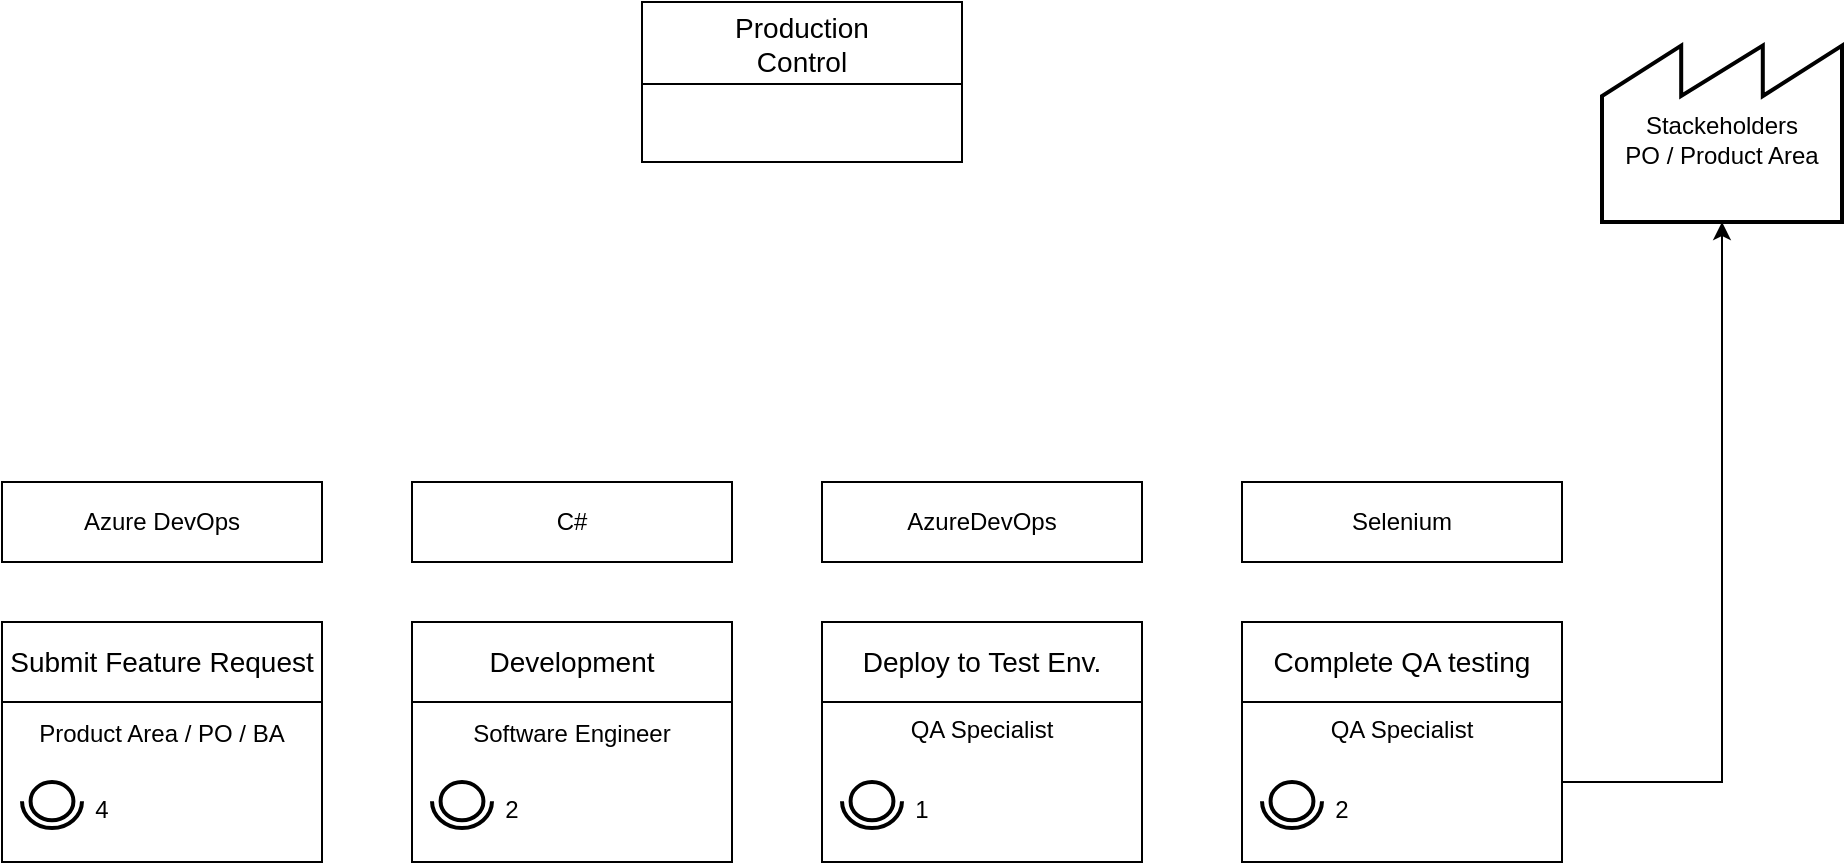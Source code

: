 <mxfile version="12.9.11" type="github">
  <diagram id="f4iNGfGUkEjJzXReWPvX" name="VSMCurrent">
    <mxGraphModel dx="1354" dy="756" grid="1" gridSize="10" guides="1" tooltips="1" connect="1" arrows="1" fold="1" page="1" pageScale="1" pageWidth="1169" pageHeight="827" math="0" shadow="0">
      <root>
        <mxCell id="0" />
        <mxCell id="1" parent="0" />
        <mxCell id="L1_6_QMRr2lnn1sgYfEx-1" value="Stackeholders&lt;br&gt;PO / Product Area" style="strokeWidth=2;html=1;shape=mxgraph.lean_mapping.outside_sources;whiteSpace=wrap;align=center;verticalAlign=middle;spacingTop=8;" vertex="1" parent="1">
          <mxGeometry x="1010" y="40" width="120" height="90" as="geometry" />
        </mxCell>
        <mxCell id="L1_6_QMRr2lnn1sgYfEx-14" value="Production&#xa;Control" style="swimlane;fontStyle=0;childLayout=stackLayout;horizontal=1;startSize=41;horizontalStack=0;resizeParent=1;resizeParentMax=0;resizeLast=0;collapsible=1;marginBottom=0;align=center;fontSize=14;" vertex="1" parent="1">
          <mxGeometry x="530" y="20" width="160" height="80" as="geometry">
            <mxRectangle x="350" y="100" width="100" height="41" as="alternateBounds" />
          </mxGeometry>
        </mxCell>
        <mxCell id="L1_6_QMRr2lnn1sgYfEx-60" value="" style="group" vertex="1" connectable="0" parent="1">
          <mxGeometry x="210" y="330" width="160" height="120" as="geometry" />
        </mxCell>
        <mxCell id="L1_6_QMRr2lnn1sgYfEx-56" value="&lt;span style=&quot;font-size: 14px&quot;&gt;Submit Feature Request&lt;/span&gt;" style="rounded=0;whiteSpace=wrap;html=1;fillColor=none;align=center;" vertex="1" parent="L1_6_QMRr2lnn1sgYfEx-60">
          <mxGeometry width="160" height="40" as="geometry" />
        </mxCell>
        <mxCell id="L1_6_QMRr2lnn1sgYfEx-57" value="Product Area / PO / BA&lt;span style=&quot;font-size: 14px&quot;&gt;&lt;br&gt;&lt;/span&gt;" style="rounded=0;whiteSpace=wrap;html=1;fillColor=none;align=center;verticalAlign=top;" vertex="1" parent="L1_6_QMRr2lnn1sgYfEx-60">
          <mxGeometry y="40" width="160" height="80" as="geometry" />
        </mxCell>
        <mxCell id="L1_6_QMRr2lnn1sgYfEx-58" value="" style="verticalLabelPosition=bottom;html=1;verticalAlign=top;strokeWidth=2;shape=mxgraph.lean_mapping.operator;fillColor=none;align=center;" vertex="1" parent="L1_6_QMRr2lnn1sgYfEx-60">
          <mxGeometry x="10" y="80" width="30" height="23" as="geometry" />
        </mxCell>
        <mxCell id="L1_6_QMRr2lnn1sgYfEx-59" value="4" style="text;html=1;strokeColor=none;fillColor=none;align=center;verticalAlign=middle;whiteSpace=wrap;rounded=0;" vertex="1" parent="L1_6_QMRr2lnn1sgYfEx-60">
          <mxGeometry x="30" y="84" width="40" height="20" as="geometry" />
        </mxCell>
        <mxCell id="L1_6_QMRr2lnn1sgYfEx-61" value="" style="group" vertex="1" connectable="0" parent="1">
          <mxGeometry x="415" y="330" width="160" height="120" as="geometry" />
        </mxCell>
        <mxCell id="L1_6_QMRr2lnn1sgYfEx-62" value="&lt;span style=&quot;font-size: 14px&quot;&gt;Development&lt;/span&gt;" style="rounded=0;whiteSpace=wrap;html=1;fillColor=none;align=center;" vertex="1" parent="L1_6_QMRr2lnn1sgYfEx-61">
          <mxGeometry width="160" height="40" as="geometry" />
        </mxCell>
        <mxCell id="L1_6_QMRr2lnn1sgYfEx-63" value="&lt;span&gt;Software Engineer&lt;/span&gt;&lt;span style=&quot;font-size: 14px&quot;&gt;&lt;br&gt;&lt;/span&gt;" style="rounded=0;whiteSpace=wrap;html=1;fillColor=none;align=center;verticalAlign=top;" vertex="1" parent="L1_6_QMRr2lnn1sgYfEx-61">
          <mxGeometry y="40" width="160" height="80" as="geometry" />
        </mxCell>
        <mxCell id="L1_6_QMRr2lnn1sgYfEx-64" value="" style="verticalLabelPosition=bottom;html=1;verticalAlign=top;strokeWidth=2;shape=mxgraph.lean_mapping.operator;fillColor=none;align=center;" vertex="1" parent="L1_6_QMRr2lnn1sgYfEx-61">
          <mxGeometry x="10" y="80" width="30" height="23" as="geometry" />
        </mxCell>
        <mxCell id="L1_6_QMRr2lnn1sgYfEx-65" value="2" style="text;html=1;strokeColor=none;fillColor=none;align=center;verticalAlign=middle;whiteSpace=wrap;rounded=0;" vertex="1" parent="L1_6_QMRr2lnn1sgYfEx-61">
          <mxGeometry x="30" y="84" width="40" height="20" as="geometry" />
        </mxCell>
        <mxCell id="L1_6_QMRr2lnn1sgYfEx-71" value="" style="group" vertex="1" connectable="0" parent="1">
          <mxGeometry x="830" y="330" width="160" height="120" as="geometry" />
        </mxCell>
        <mxCell id="L1_6_QMRr2lnn1sgYfEx-72" value="&lt;span style=&quot;font-size: 14px&quot;&gt;Complete QA testing&lt;/span&gt;" style="rounded=0;whiteSpace=wrap;html=1;fillColor=none;align=center;" vertex="1" parent="L1_6_QMRr2lnn1sgYfEx-71">
          <mxGeometry width="160" height="40" as="geometry" />
        </mxCell>
        <mxCell id="L1_6_QMRr2lnn1sgYfEx-73" value="QA Specialist" style="rounded=0;whiteSpace=wrap;html=1;fillColor=none;align=center;verticalAlign=top;" vertex="1" parent="L1_6_QMRr2lnn1sgYfEx-71">
          <mxGeometry y="40" width="160" height="80" as="geometry" />
        </mxCell>
        <mxCell id="L1_6_QMRr2lnn1sgYfEx-74" value="" style="verticalLabelPosition=bottom;html=1;verticalAlign=top;strokeWidth=2;shape=mxgraph.lean_mapping.operator;fillColor=none;align=center;" vertex="1" parent="L1_6_QMRr2lnn1sgYfEx-71">
          <mxGeometry x="10" y="80" width="30" height="23" as="geometry" />
        </mxCell>
        <mxCell id="L1_6_QMRr2lnn1sgYfEx-75" value="2" style="text;html=1;strokeColor=none;fillColor=none;align=center;verticalAlign=middle;whiteSpace=wrap;rounded=0;" vertex="1" parent="L1_6_QMRr2lnn1sgYfEx-71">
          <mxGeometry x="30" y="84" width="40" height="20" as="geometry" />
        </mxCell>
        <mxCell id="L1_6_QMRr2lnn1sgYfEx-76" value="" style="group" vertex="1" connectable="0" parent="1">
          <mxGeometry x="620" y="330" width="160" height="120" as="geometry" />
        </mxCell>
        <mxCell id="L1_6_QMRr2lnn1sgYfEx-77" value="&lt;span style=&quot;font-size: 14px&quot;&gt;Deploy to Test Env.&lt;/span&gt;" style="rounded=0;whiteSpace=wrap;html=1;fillColor=none;align=center;" vertex="1" parent="L1_6_QMRr2lnn1sgYfEx-76">
          <mxGeometry width="160" height="40" as="geometry" />
        </mxCell>
        <mxCell id="L1_6_QMRr2lnn1sgYfEx-78" value="QA Specialist" style="rounded=0;whiteSpace=wrap;html=1;fillColor=none;align=center;verticalAlign=top;" vertex="1" parent="L1_6_QMRr2lnn1sgYfEx-76">
          <mxGeometry y="40" width="160" height="80" as="geometry" />
        </mxCell>
        <mxCell id="L1_6_QMRr2lnn1sgYfEx-79" value="" style="verticalLabelPosition=bottom;html=1;verticalAlign=top;strokeWidth=2;shape=mxgraph.lean_mapping.operator;fillColor=none;align=center;" vertex="1" parent="L1_6_QMRr2lnn1sgYfEx-76">
          <mxGeometry x="10" y="80" width="30" height="23" as="geometry" />
        </mxCell>
        <mxCell id="L1_6_QMRr2lnn1sgYfEx-80" value="1" style="text;html=1;strokeColor=none;fillColor=none;align=center;verticalAlign=middle;whiteSpace=wrap;rounded=0;" vertex="1" parent="L1_6_QMRr2lnn1sgYfEx-76">
          <mxGeometry x="30" y="84" width="40" height="20" as="geometry" />
        </mxCell>
        <mxCell id="L1_6_QMRr2lnn1sgYfEx-81" value="Azure DevOps" style="rounded=0;whiteSpace=wrap;html=1;fillColor=none;align=center;" vertex="1" parent="1">
          <mxGeometry x="210" y="260" width="160" height="40" as="geometry" />
        </mxCell>
        <mxCell id="L1_6_QMRr2lnn1sgYfEx-82" value="C#" style="rounded=0;whiteSpace=wrap;html=1;fillColor=none;align=center;" vertex="1" parent="1">
          <mxGeometry x="415" y="260" width="160" height="40" as="geometry" />
        </mxCell>
        <mxCell id="L1_6_QMRr2lnn1sgYfEx-83" value="AzureDevOps" style="rounded=0;whiteSpace=wrap;html=1;fillColor=none;align=center;" vertex="1" parent="1">
          <mxGeometry x="620" y="260" width="160" height="40" as="geometry" />
        </mxCell>
        <mxCell id="L1_6_QMRr2lnn1sgYfEx-85" value="Selenium" style="rounded=0;whiteSpace=wrap;html=1;fillColor=none;align=center;" vertex="1" parent="1">
          <mxGeometry x="830" y="260" width="160" height="40" as="geometry" />
        </mxCell>
        <mxCell id="L1_6_QMRr2lnn1sgYfEx-87" value="" style="edgeStyle=orthogonalEdgeStyle;rounded=0;orthogonalLoop=1;jettySize=auto;html=1;entryX=0.5;entryY=1;entryDx=0;entryDy=0;" edge="1" parent="1" source="L1_6_QMRr2lnn1sgYfEx-73" target="L1_6_QMRr2lnn1sgYfEx-1">
          <mxGeometry relative="1" as="geometry">
            <mxPoint x="1070" y="410" as="targetPoint" />
          </mxGeometry>
        </mxCell>
      </root>
    </mxGraphModel>
  </diagram>
</mxfile>
